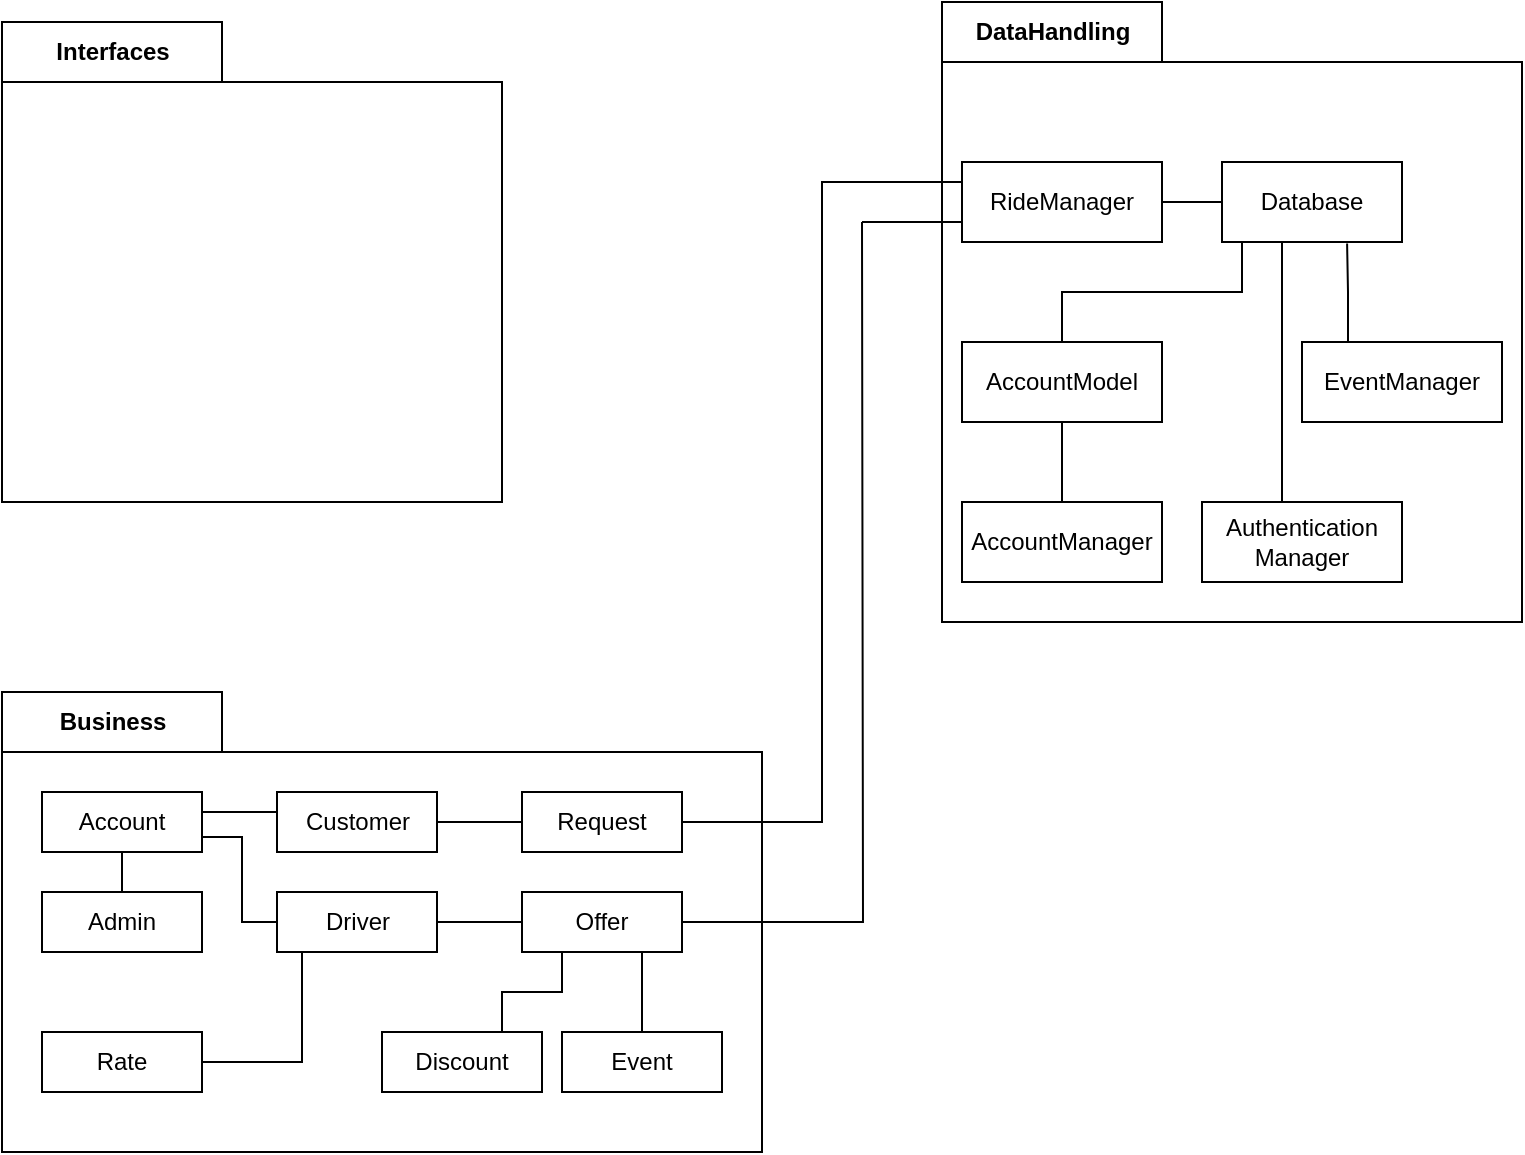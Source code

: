 <mxfile version="16.1.0" type="device"><diagram id="lycrj9rAlUBuTQ7vw0u_" name="Page-1"><mxGraphModel dx="1422" dy="762" grid="1" gridSize="10" guides="1" tooltips="1" connect="1" arrows="1" fold="1" page="1" pageScale="1" pageWidth="850" pageHeight="1100" math="0" shadow="0"><root><mxCell id="0"/><mxCell id="1" parent="0"/><mxCell id="Z1u1quCD72bpQE5WetQX-1" value="DataHandling" style="shape=folder;fontStyle=1;tabWidth=110;tabHeight=30;tabPosition=left;html=1;boundedLbl=1;labelInHeader=1;container=1;collapsible=0;recursiveResize=0;" parent="1" vertex="1"><mxGeometry x="610" y="90" width="290" height="310" as="geometry"/></mxCell><mxCell id="hLWiI5APYUHwLCMraSDY-1" value="Database" style="rounded=0;whiteSpace=wrap;html=1;" vertex="1" parent="Z1u1quCD72bpQE5WetQX-1"><mxGeometry x="140" y="80" width="90" height="40" as="geometry"/></mxCell><mxCell id="hLWiI5APYUHwLCMraSDY-11" style="edgeStyle=orthogonalEdgeStyle;rounded=0;orthogonalLoop=1;jettySize=auto;html=1;exitX=0.5;exitY=0;exitDx=0;exitDy=0;endArrow=none;endFill=0;" edge="1" parent="Z1u1quCD72bpQE5WetQX-1" source="hLWiI5APYUHwLCMraSDY-4" target="hLWiI5APYUHwLCMraSDY-1"><mxGeometry relative="1" as="geometry"><Array as="points"><mxPoint x="60" y="145"/><mxPoint x="150" y="145"/></Array></mxGeometry></mxCell><mxCell id="hLWiI5APYUHwLCMraSDY-4" value="AccountModel" style="rounded=0;whiteSpace=wrap;html=1;" vertex="1" parent="Z1u1quCD72bpQE5WetQX-1"><mxGeometry x="10" y="170" width="100" height="40" as="geometry"/></mxCell><mxCell id="hLWiI5APYUHwLCMraSDY-13" style="edgeStyle=orthogonalEdgeStyle;rounded=0;orthogonalLoop=1;jettySize=auto;html=1;exitX=1;exitY=0.5;exitDx=0;exitDy=0;entryX=0;entryY=0.5;entryDx=0;entryDy=0;endArrow=none;endFill=0;" edge="1" parent="Z1u1quCD72bpQE5WetQX-1" source="hLWiI5APYUHwLCMraSDY-6" target="hLWiI5APYUHwLCMraSDY-1"><mxGeometry relative="1" as="geometry"/></mxCell><mxCell id="hLWiI5APYUHwLCMraSDY-6" value="RideManager" style="rounded=0;whiteSpace=wrap;html=1;" vertex="1" parent="Z1u1quCD72bpQE5WetQX-1"><mxGeometry x="10" y="80" width="100" height="40" as="geometry"/></mxCell><mxCell id="hLWiI5APYUHwLCMraSDY-10" style="edgeStyle=orthogonalEdgeStyle;rounded=0;orthogonalLoop=1;jettySize=auto;html=1;exitX=0.5;exitY=0;exitDx=0;exitDy=0;entryX=0.5;entryY=1;entryDx=0;entryDy=0;endArrow=none;endFill=0;" edge="1" parent="Z1u1quCD72bpQE5WetQX-1" source="hLWiI5APYUHwLCMraSDY-7" target="hLWiI5APYUHwLCMraSDY-4"><mxGeometry relative="1" as="geometry"/></mxCell><mxCell id="hLWiI5APYUHwLCMraSDY-7" value="AccountManager" style="rounded=0;whiteSpace=wrap;html=1;" vertex="1" parent="Z1u1quCD72bpQE5WetQX-1"><mxGeometry x="10" y="250" width="100" height="40" as="geometry"/></mxCell><mxCell id="hLWiI5APYUHwLCMraSDY-12" style="edgeStyle=orthogonalEdgeStyle;rounded=0;orthogonalLoop=1;jettySize=auto;html=1;exitX=0.75;exitY=0;exitDx=0;exitDy=0;entryX=0.75;entryY=1;entryDx=0;entryDy=0;endArrow=none;endFill=0;" edge="1" parent="Z1u1quCD72bpQE5WetQX-1" source="hLWiI5APYUHwLCMraSDY-8" target="hLWiI5APYUHwLCMraSDY-1"><mxGeometry relative="1" as="geometry"><Array as="points"><mxPoint x="170" y="250"/><mxPoint x="170" y="120"/></Array></mxGeometry></mxCell><mxCell id="hLWiI5APYUHwLCMraSDY-8" value="Authentication&lt;br&gt;Manager" style="rounded=0;whiteSpace=wrap;html=1;" vertex="1" parent="Z1u1quCD72bpQE5WetQX-1"><mxGeometry x="130" y="250" width="100" height="40" as="geometry"/></mxCell><mxCell id="hLWiI5APYUHwLCMraSDY-16" style="edgeStyle=orthogonalEdgeStyle;rounded=0;orthogonalLoop=1;jettySize=auto;html=1;exitX=0.25;exitY=0;exitDx=0;exitDy=0;entryX=0.695;entryY=1.02;entryDx=0;entryDy=0;entryPerimeter=0;endArrow=none;endFill=0;" edge="1" parent="Z1u1quCD72bpQE5WetQX-1" source="hLWiI5APYUHwLCMraSDY-14" target="hLWiI5APYUHwLCMraSDY-1"><mxGeometry relative="1" as="geometry"><Array as="points"><mxPoint x="203" y="170"/><mxPoint x="203" y="145"/></Array></mxGeometry></mxCell><mxCell id="hLWiI5APYUHwLCMraSDY-14" value="EventManager" style="rounded=0;whiteSpace=wrap;html=1;" vertex="1" parent="Z1u1quCD72bpQE5WetQX-1"><mxGeometry x="180" y="170" width="100" height="40" as="geometry"/></mxCell><mxCell id="Z1u1quCD72bpQE5WetQX-3" value="Interfaces" style="shape=folder;fontStyle=1;tabWidth=110;tabHeight=30;tabPosition=left;html=1;boundedLbl=1;labelInHeader=1;container=1;collapsible=0;recursiveResize=0;" parent="1" vertex="1"><mxGeometry x="140" y="100" width="250" height="240" as="geometry"/></mxCell><mxCell id="hLWiI5APYUHwLCMraSDY-36" value="Business" style="shape=folder;fontStyle=1;tabWidth=110;tabHeight=30;tabPosition=left;html=1;boundedLbl=1;labelInHeader=1;container=1;collapsible=0;recursiveResize=0;" vertex="1" parent="1"><mxGeometry x="140" y="435" width="380" height="230" as="geometry"/></mxCell><mxCell id="hLWiI5APYUHwLCMraSDY-56" style="edgeStyle=orthogonalEdgeStyle;rounded=0;orthogonalLoop=1;jettySize=auto;html=1;exitX=1;exitY=0.5;exitDx=0;exitDy=0;entryX=0;entryY=0.5;entryDx=0;entryDy=0;endArrow=none;endFill=0;" edge="1" parent="hLWiI5APYUHwLCMraSDY-36" source="hLWiI5APYUHwLCMraSDY-38" target="hLWiI5APYUHwLCMraSDY-45"><mxGeometry relative="1" as="geometry"/></mxCell><mxCell id="hLWiI5APYUHwLCMraSDY-38" value="Customer" style="rounded=0;whiteSpace=wrap;html=1;" vertex="1" parent="hLWiI5APYUHwLCMraSDY-36"><mxGeometry x="137.5" y="50" width="80" height="30" as="geometry"/></mxCell><mxCell id="hLWiI5APYUHwLCMraSDY-57" style="edgeStyle=orthogonalEdgeStyle;rounded=0;orthogonalLoop=1;jettySize=auto;html=1;exitX=1;exitY=0.5;exitDx=0;exitDy=0;entryX=0;entryY=0.5;entryDx=0;entryDy=0;endArrow=none;endFill=0;" edge="1" parent="hLWiI5APYUHwLCMraSDY-36" source="hLWiI5APYUHwLCMraSDY-41" target="hLWiI5APYUHwLCMraSDY-44"><mxGeometry relative="1" as="geometry"/></mxCell><mxCell id="hLWiI5APYUHwLCMraSDY-60" style="edgeStyle=orthogonalEdgeStyle;rounded=0;orthogonalLoop=1;jettySize=auto;html=1;exitX=0;exitY=0.5;exitDx=0;exitDy=0;entryX=1;entryY=0.75;entryDx=0;entryDy=0;endArrow=none;endFill=0;" edge="1" parent="hLWiI5APYUHwLCMraSDY-36" source="hLWiI5APYUHwLCMraSDY-41" target="hLWiI5APYUHwLCMraSDY-53"><mxGeometry relative="1" as="geometry"><Array as="points"><mxPoint x="120" y="115"/><mxPoint x="120" y="73"/></Array></mxGeometry></mxCell><mxCell id="hLWiI5APYUHwLCMraSDY-41" value="Driver" style="rounded=0;whiteSpace=wrap;html=1;" vertex="1" parent="hLWiI5APYUHwLCMraSDY-36"><mxGeometry x="137.5" y="100" width="80" height="30" as="geometry"/></mxCell><mxCell id="hLWiI5APYUHwLCMraSDY-61" style="edgeStyle=orthogonalEdgeStyle;rounded=0;orthogonalLoop=1;jettySize=auto;html=1;exitX=1;exitY=0.5;exitDx=0;exitDy=0;endArrow=none;endFill=0;" edge="1" parent="hLWiI5APYUHwLCMraSDY-36" source="hLWiI5APYUHwLCMraSDY-43" target="hLWiI5APYUHwLCMraSDY-41"><mxGeometry relative="1" as="geometry"><Array as="points"><mxPoint x="150" y="185"/></Array></mxGeometry></mxCell><mxCell id="hLWiI5APYUHwLCMraSDY-43" value="Rate" style="rounded=0;whiteSpace=wrap;html=1;" vertex="1" parent="hLWiI5APYUHwLCMraSDY-36"><mxGeometry x="20" y="170" width="80" height="30" as="geometry"/></mxCell><mxCell id="hLWiI5APYUHwLCMraSDY-44" value="Offer" style="rounded=0;whiteSpace=wrap;html=1;" vertex="1" parent="hLWiI5APYUHwLCMraSDY-36"><mxGeometry x="260" y="100" width="80" height="30" as="geometry"/></mxCell><mxCell id="hLWiI5APYUHwLCMraSDY-45" value="Request" style="rounded=0;whiteSpace=wrap;html=1;" vertex="1" parent="hLWiI5APYUHwLCMraSDY-36"><mxGeometry x="260" y="50" width="80" height="30" as="geometry"/></mxCell><mxCell id="hLWiI5APYUHwLCMraSDY-55" style="edgeStyle=orthogonalEdgeStyle;rounded=0;orthogonalLoop=1;jettySize=auto;html=1;exitX=0.5;exitY=0;exitDx=0;exitDy=0;entryX=0.75;entryY=1;entryDx=0;entryDy=0;endArrow=none;endFill=0;" edge="1" parent="hLWiI5APYUHwLCMraSDY-36" source="hLWiI5APYUHwLCMraSDY-47" target="hLWiI5APYUHwLCMraSDY-44"><mxGeometry relative="1" as="geometry"/></mxCell><mxCell id="hLWiI5APYUHwLCMraSDY-47" value="Event" style="rounded=0;whiteSpace=wrap;html=1;" vertex="1" parent="hLWiI5APYUHwLCMraSDY-36"><mxGeometry x="280" y="170" width="80" height="30" as="geometry"/></mxCell><mxCell id="hLWiI5APYUHwLCMraSDY-54" style="edgeStyle=orthogonalEdgeStyle;rounded=0;orthogonalLoop=1;jettySize=auto;html=1;exitX=0.75;exitY=0;exitDx=0;exitDy=0;entryX=0.25;entryY=1;entryDx=0;entryDy=0;endArrow=none;endFill=0;" edge="1" parent="hLWiI5APYUHwLCMraSDY-36" source="hLWiI5APYUHwLCMraSDY-49" target="hLWiI5APYUHwLCMraSDY-44"><mxGeometry relative="1" as="geometry"/></mxCell><mxCell id="hLWiI5APYUHwLCMraSDY-49" value="Discount" style="rounded=0;whiteSpace=wrap;html=1;" vertex="1" parent="hLWiI5APYUHwLCMraSDY-36"><mxGeometry x="190" y="170" width="80" height="30" as="geometry"/></mxCell><mxCell id="hLWiI5APYUHwLCMraSDY-50" value="Admin" style="rounded=0;whiteSpace=wrap;html=1;" vertex="1" parent="hLWiI5APYUHwLCMraSDY-36"><mxGeometry x="20" y="100" width="80" height="30" as="geometry"/></mxCell><mxCell id="hLWiI5APYUHwLCMraSDY-58" style="edgeStyle=orthogonalEdgeStyle;rounded=0;orthogonalLoop=1;jettySize=auto;html=1;exitX=0.5;exitY=1;exitDx=0;exitDy=0;entryX=0.5;entryY=0;entryDx=0;entryDy=0;endArrow=none;endFill=0;" edge="1" parent="hLWiI5APYUHwLCMraSDY-36" source="hLWiI5APYUHwLCMraSDY-53" target="hLWiI5APYUHwLCMraSDY-50"><mxGeometry relative="1" as="geometry"/></mxCell><mxCell id="hLWiI5APYUHwLCMraSDY-59" style="edgeStyle=orthogonalEdgeStyle;rounded=0;orthogonalLoop=1;jettySize=auto;html=1;exitX=1;exitY=0.5;exitDx=0;exitDy=0;entryX=0;entryY=0.5;entryDx=0;entryDy=0;endArrow=none;endFill=0;" edge="1" parent="hLWiI5APYUHwLCMraSDY-36" source="hLWiI5APYUHwLCMraSDY-53" target="hLWiI5APYUHwLCMraSDY-38"><mxGeometry relative="1" as="geometry"><Array as="points"><mxPoint x="100" y="60"/><mxPoint x="138" y="60"/></Array></mxGeometry></mxCell><mxCell id="hLWiI5APYUHwLCMraSDY-53" value="Account" style="rounded=0;whiteSpace=wrap;html=1;" vertex="1" parent="hLWiI5APYUHwLCMraSDY-36"><mxGeometry x="20" y="50" width="80" height="30" as="geometry"/></mxCell><mxCell id="hLWiI5APYUHwLCMraSDY-62" style="edgeStyle=orthogonalEdgeStyle;rounded=0;orthogonalLoop=1;jettySize=auto;html=1;exitX=1;exitY=0.5;exitDx=0;exitDy=0;endArrow=none;endFill=0;entryX=0;entryY=0.25;entryDx=0;entryDy=0;" edge="1" parent="1" source="hLWiI5APYUHwLCMraSDY-45" target="hLWiI5APYUHwLCMraSDY-6"><mxGeometry relative="1" as="geometry"><mxPoint x="570" y="180" as="targetPoint"/></mxGeometry></mxCell><mxCell id="hLWiI5APYUHwLCMraSDY-63" style="edgeStyle=orthogonalEdgeStyle;rounded=0;orthogonalLoop=1;jettySize=auto;html=1;exitX=1;exitY=0.5;exitDx=0;exitDy=0;endArrow=none;endFill=0;" edge="1" parent="1" source="hLWiI5APYUHwLCMraSDY-44"><mxGeometry relative="1" as="geometry"><mxPoint x="570" y="200" as="targetPoint"/></mxGeometry></mxCell><mxCell id="hLWiI5APYUHwLCMraSDY-65" style="edgeStyle=orthogonalEdgeStyle;rounded=0;orthogonalLoop=1;jettySize=auto;html=1;exitX=0;exitY=0.75;exitDx=0;exitDy=0;endArrow=none;endFill=0;" edge="1" parent="1" source="hLWiI5APYUHwLCMraSDY-6"><mxGeometry relative="1" as="geometry"><mxPoint x="570" y="199.943" as="targetPoint"/></mxGeometry></mxCell></root></mxGraphModel></diagram></mxfile>